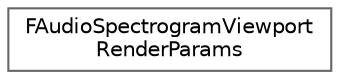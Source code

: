 digraph "Graphical Class Hierarchy"
{
 // INTERACTIVE_SVG=YES
 // LATEX_PDF_SIZE
  bgcolor="transparent";
  edge [fontname=Helvetica,fontsize=10,labelfontname=Helvetica,labelfontsize=10];
  node [fontname=Helvetica,fontsize=10,shape=box,height=0.2,width=0.4];
  rankdir="LR";
  Node0 [id="Node000000",label="FAudioSpectrogramViewport\lRenderParams",height=0.2,width=0.4,color="grey40", fillcolor="white", style="filled",URL="$d3/d46/structFAudioSpectrogramViewportRenderParams.html",tooltip="Parameters for the spectrogram viewport."];
}
